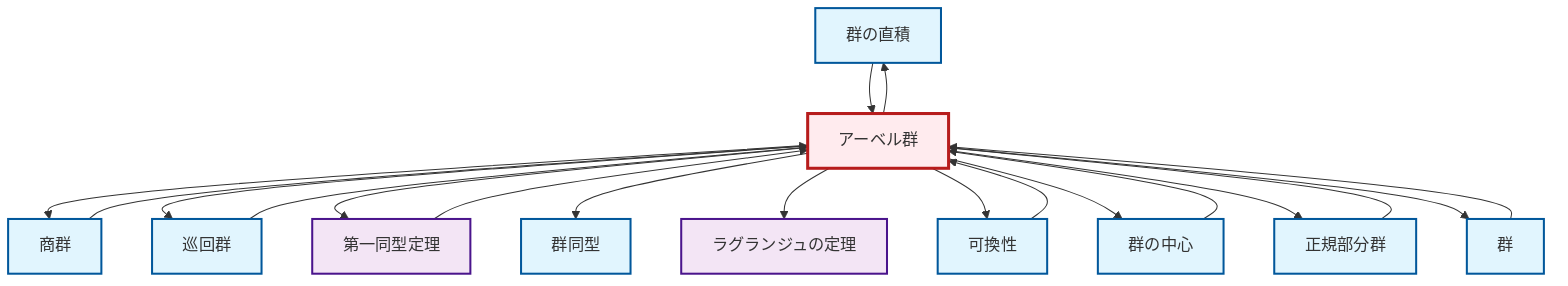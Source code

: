 graph TD
    classDef definition fill:#e1f5fe,stroke:#01579b,stroke-width:2px
    classDef theorem fill:#f3e5f5,stroke:#4a148c,stroke-width:2px
    classDef axiom fill:#fff3e0,stroke:#e65100,stroke-width:2px
    classDef example fill:#e8f5e9,stroke:#1b5e20,stroke-width:2px
    classDef current fill:#ffebee,stroke:#b71c1c,stroke-width:3px
    thm-lagrange["ラグランジュの定理"]:::theorem
    def-direct-product["群の直積"]:::definition
    def-group["群"]:::definition
    def-abelian-group["アーベル群"]:::definition
    def-cyclic-group["巡回群"]:::definition
    thm-first-isomorphism["第一同型定理"]:::theorem
    def-center-of-group["群の中心"]:::definition
    def-commutativity["可換性"]:::definition
    def-isomorphism["群同型"]:::definition
    def-normal-subgroup["正規部分群"]:::definition
    def-quotient-group["商群"]:::definition
    def-abelian-group --> def-direct-product
    thm-first-isomorphism --> def-abelian-group
    def-cyclic-group --> def-abelian-group
    def-abelian-group --> def-quotient-group
    def-group --> def-abelian-group
    def-abelian-group --> def-cyclic-group
    def-commutativity --> def-abelian-group
    def-center-of-group --> def-abelian-group
    def-direct-product --> def-abelian-group
    def-abelian-group --> thm-first-isomorphism
    def-abelian-group --> def-isomorphism
    def-quotient-group --> def-abelian-group
    def-abelian-group --> thm-lagrange
    def-normal-subgroup --> def-abelian-group
    def-abelian-group --> def-commutativity
    def-abelian-group --> def-center-of-group
    def-abelian-group --> def-normal-subgroup
    def-abelian-group --> def-group
    class def-abelian-group current